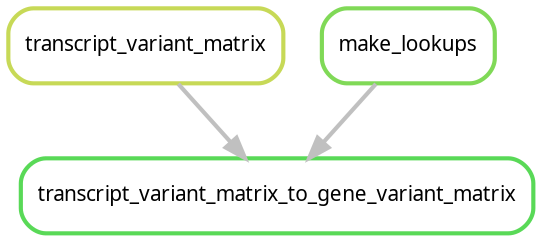 digraph snakemake_dag {
    graph[bgcolor=white, margin=0];
    node[shape=box, style=rounded, fontname=sans,                 fontsize=10, penwidth=2];
    edge[penwidth=2, color=grey];
	0[label = "transcript_variant_matrix", color = "0.19 0.6 0.85", style="rounded"];
	1[label = "transcript_variant_matrix_to_gene_variant_matrix", color = "0.33 0.6 0.85", style="rounded"];
	2[label = "make_lookups", color = "0.28 0.6 0.85", style="rounded"];
	0 -> 1
	2 -> 1
}            
